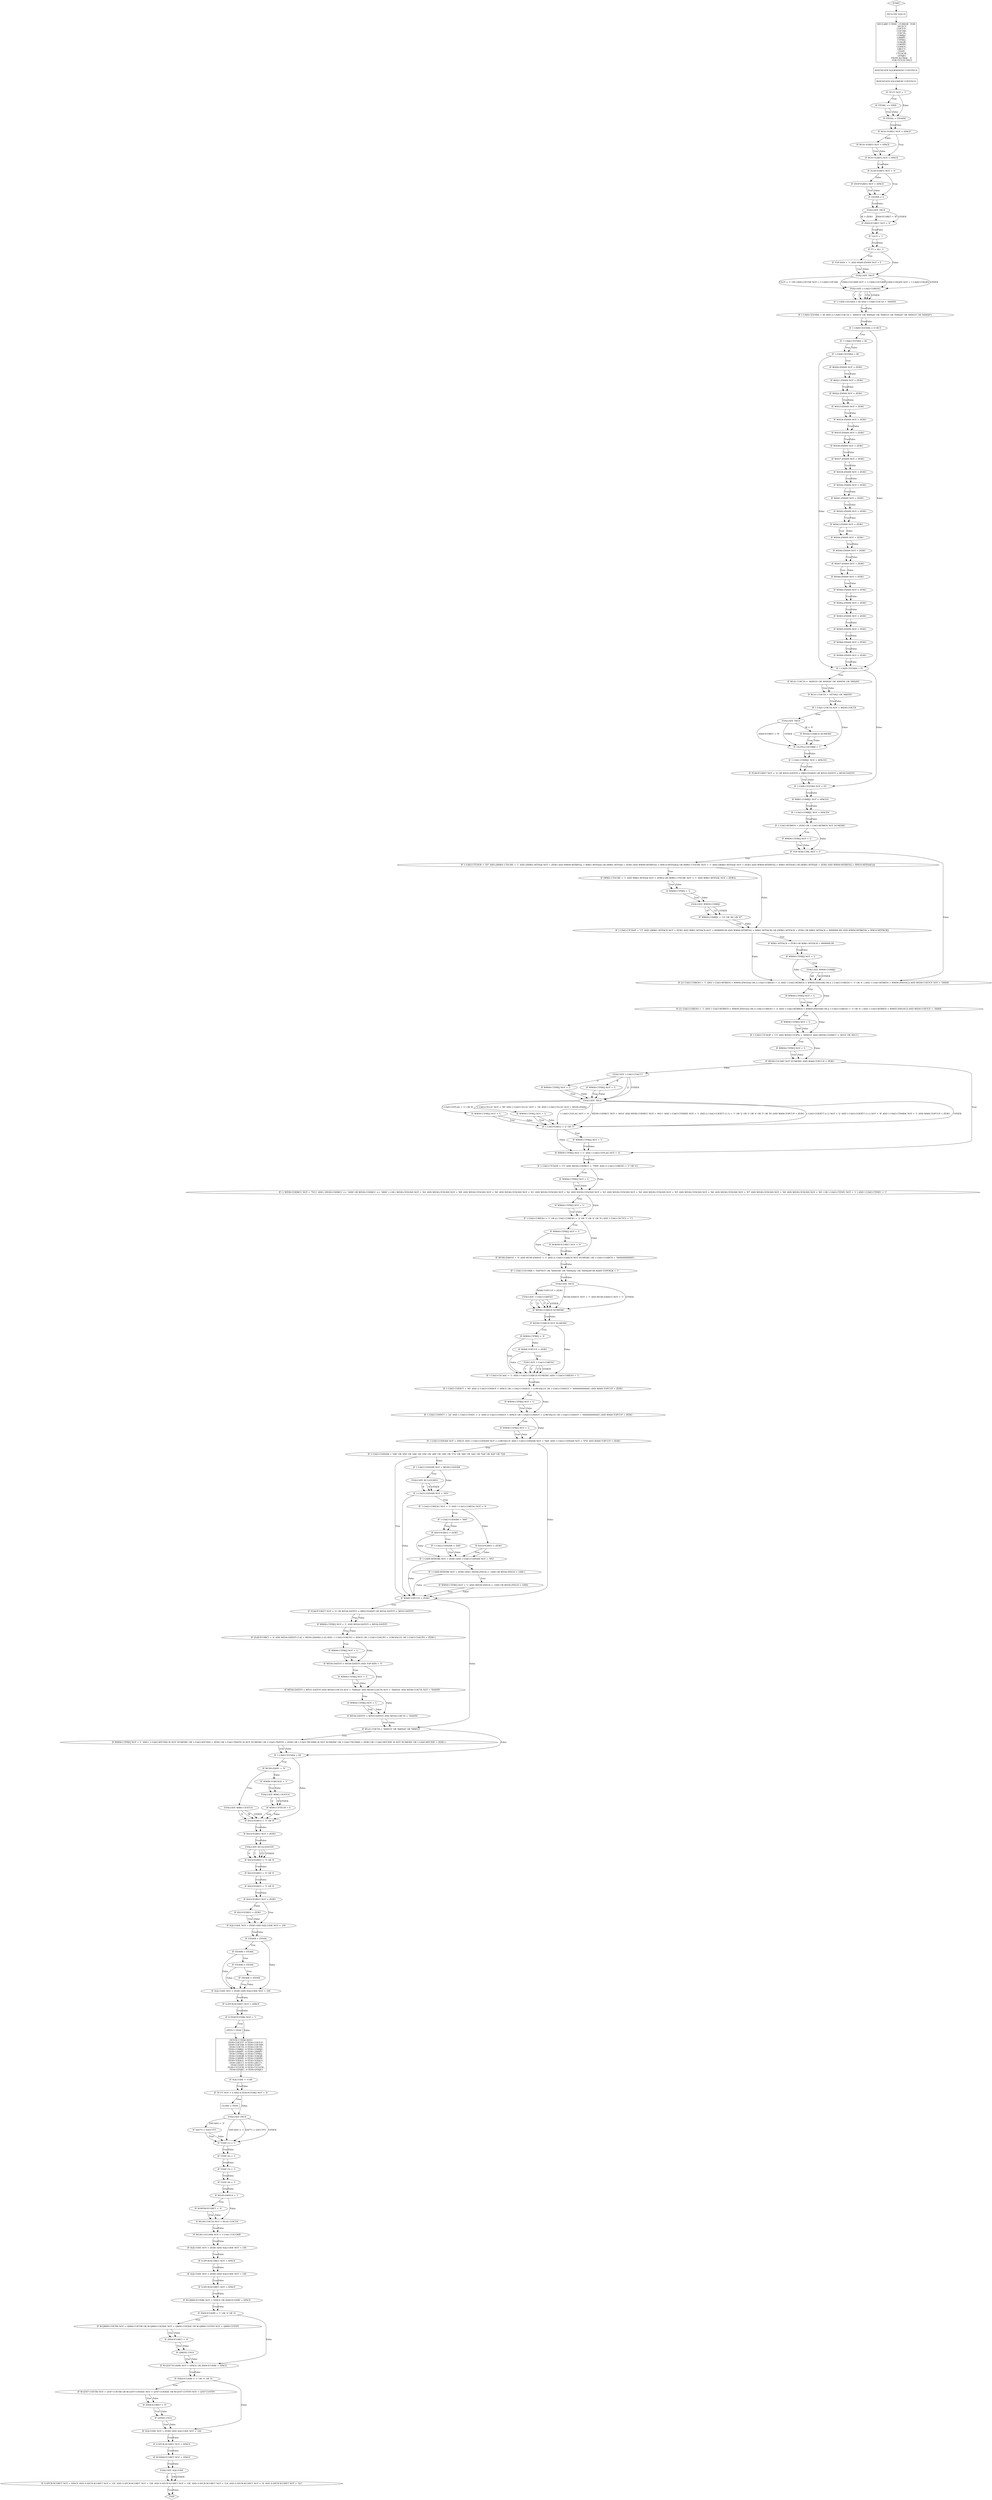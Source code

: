 digraph "ALCP519V1.COB" {
	node [shape=diamond]
	465 [label=START]
	node [shape=box]
	0 [label="INCLUDE SQLCA"]
	node [shape=box]
	1 [label="DECLARE C-TE00   CURSOR   FOR
                 SELECT
                 COETCF ,
                 COETAB ,
                 COICTA ,
                 COMRJ1 ,
                 LIMRPC ,
                 CTPREJ ,
                 CEREJR ,
                 CORNIV ,
                 CEBAO1 ,
                 LIBCCT ,
                 CEDIT ,
                 CTCOCM ,
                 QTNJE1
               FROM ALCMAJ    A
                 FOR FETCH ONLY"]
	node [shape=box]
	2 [label="WHENEVER SQLWARNING CONTINUE"]
	node [shape=box]
	3 [label="WHENEVER SQLERROR CONTINUE"]
	node [shape=ellipse]
	4 [label="IF TE-FT NOT = '1'"]
	node [shape=ellipse]
	5 [label="IF ITE00L <= 0500"]
	node [shape=ellipse]
	8 [label="IF ITE00L > ITE00M"]
	node [shape=ellipse]
	10 [label="IF BC01-YGREG NOT = SPACE"]
	node [shape=ellipse]
	12 [label="IF BC01-YGREG NOT = SPACE"]
	node [shape=ellipse]
	16 [label="IF BC01-YGREG NOT = SPACE"]
	node [shape=ellipse]
	19 [label="IF ZL9Z-YGREG NOT = 'A'"]
	node [shape=ellipse]
	21 [label="IF Z93P-YGREG NOT = SPACE"]
	node [shape=ellipse]
	24 [label="IF ITE00R > 0"]
	node [shape=ellipse]
	27 [label="EVALUATE TRUE"]
	node [shape=ellipse]
	32 [label="IF Z004-YCORET NOT = '0'"]
	node [shape=ellipse]
	34 [label="IF UA-FI = '1'"]
	node [shape=ellipse]
	37 [label="IF FT = ALL '1'"]
	node [shape=ellipse]
	38 [label="IF TOP-ANN = '1' AND WA00-ZN009 NOT = 0"]
	node [shape=ellipse]
	41 [label="EVALUATE TRUE"]
	node [shape=ellipse]
	47 [label="EVALUATE 1-UA43-CORESO"]
	node [shape=ellipse]
	54 [label="IF 1-UA00-CEENRA = 00 AND 1-UA40-COICTA = '500050'"]
	node [shape=ellipse]
	56 [label="IF 1-UA00-CEENRA = 00 AND (1-UA40-COICTA = '400010' OR '400020' OR '500010' OR '500020' OR '600010' OR '600020')"]
	node [shape=ellipse]
	58 [label="IF 1-UA00-CEENRA = 0 OR 9"]
	node [shape=ellipse]
	59 [label="IF 1-UA00-CEENRA = 00"]
	node [shape=ellipse]
	111 [label="IF 1-UA00-CEENRA = 01"]
	node [shape=ellipse]
	62 [label="IF 1-UA00-CEENRA = 09"]
	node [shape=ellipse]
	112 [label="IF WL41-COICTA = '400010' OR '400020' OR '400050' OR '980260'"]
	node [shape=ellipse]
	134 [label="IF 1-UA00-CEENRA NOT = 03"]
	node [shape=ellipse]
	63 [label="IF WH20-ZN009 NOT = ZERO"]
	node [shape=ellipse]
	115 [label="IF WL41-COICTA = '057942' OR '988550'"]
	node [shape=ellipse]
	136 [label="IF WB61-COMRJ1 NOT = SPACES"]
	node [shape=ellipse]
	65 [label="IF WH21-ZN009 NOT = ZERO"]
	node [shape=ellipse]
	118 [label="IF 1-UA41-COICTA NOT = WE00-COICTA"]
	node [shape=ellipse]
	138 [label="IF 1-UA43-COMRJ1 NOT = SPACES"]
	node [shape=ellipse]
	67 [label="IF WH22-ZN009 NOT = ZERO"]
	node [shape=ellipse]
	119 [label="EVALUATE TRUE"]
	node [shape=ellipse]
	127 [label="IF UA-PE2-COCOMR = '1'"]
	node [shape=ellipse]
	140 [label="IF 1-UA43-MTBRT4 = ZERO OR 1-UA43-MTBRT4 NOT NUMERIC"]
	node [shape=ellipse]
	69 [label="IF WH33-ZN009 NOT = ZERO"]
	node [shape=ellipse]
	121 [label="IF WE00-COARCD NUMERIC"]
	node [shape=ellipse]
	129 [label="IF 1-UA41-COMRJ1 NOT = SPACES"]
	node [shape=ellipse]
	141 [label="IF WW00-CTPREJ NOT = 'L'"]
	node [shape=ellipse]
	144 [label="IF TOP-NON-CTRL NOT = '1'"]
	node [shape=ellipse]
	71 [label="IF WH34-ZN009 NOT = ZERO"]
	node [shape=ellipse]
	131 [label="IF ZL66-YCORET NOT = 'A' OR WE03-DATEFI > 9B02-YDABAT OR WE03-DATEFI < WE00-DATEFI"]
	node [shape=ellipse]
	145 [label="IF 1-UA43-CTCDOP = 'DT' AND ((WB61-CTSURE = '1' AND ((WB61-MTFAAI NOT = ZERO AND WW00-MTBRT42 > WB61-MTFAAI) OR (WB61-MTFAAI = ZERO AND WW00-MTBRT42 > WW10-MTFAAI))) OR (WB61-CTSURE NOT = '1' AND ((WB61-MTFAAE NOT = ZERO AND WW00-MTBRT42 > WB61-MTFAAE) OR (WB61-MTFAAE = ZERO AND WW00-MTBRT42 > WW10-MTFAAE))))"]
	node [shape=ellipse]
	172 [label="IF ((1-UA43-CORESO = '1' AND 1-UA43-MTBRT4 < WW00-ZN016A) OR (1-UA43-CORESO = '2' AND 1-UA43-MTBRT4 < WW00-ZN016B) OR (( 1-UA43-CORESO = '3' OR '4' ) AND 1-UA43-MTBRT4 < WW00-ZN016C)) AND WE00-COETCF NOT = '30004'"]
	node [shape=ellipse]
	73 [label="IF WH35-ZN009 NOT = ZERO"]
	node [shape=ellipse]
	146 [label="IF (WB61-CTSURE = '1' AND WB61-MTFAAI NOT = ZERO) OR (WB61-CTSURE NOT = '1' AND WB61-MTFAAE NOT = ZERO)"]
	node [shape=ellipse]
	159 [label="IF 1-UA43-CTCDOP = 'CT' AND ((WB61-MTFACR NOT = ZERO AND WB61-MTFACR NOT = 9999999.99 AND WW00-MTBRT42 > WB61-MTFACR) OR ((WB61-MTFACR = ZERO OR WB61-MTFACR = 9999999.99) AND WW00-MTBRT42 > WW10-MTFACR))"]
	node [shape=ellipse]
	173 [label="IF WW00-CTPREJ NOT = 'L'"]
	node [shape=ellipse]
	176 [label="IF ((1-UA43-CORESO = '1' AND 1-UA43-MTBRT4 < WW05-ZN016A) OR (1-UA43-CORESO = '2' AND 1-UA43-MTBRT4 < WW05-ZN016B) OR (( 1-UA43-CORESO = '3' OR '4' ) AND 1-UA43-MTBRT4 < WW05-ZN016C)) AND WE00-COETCF = '30004'"]
	node [shape=ellipse]
	75 [label="IF WH36-ZN009 NOT = ZERO"]
	node [shape=ellipse]
	149 [label="IF WW00-CTPREJ = 'L'"]
	node [shape=ellipse]
	160 [label="IF WB61-MTFACR = ZERO OR WB61-MTFACR = 9999999.99"]
	node [shape=ellipse]
	177 [label="IF WW00-CTPREJ NOT = 'L'"]
	node [shape=ellipse]
	180 [label="IF 1-UA43-CTCDOP = 'CT' AND WE00-CTOPI2 = '000014' AND (WE00-CODMCC = '6010' OR '6011')"]
	node [shape=ellipse]
	77 [label="IF WH37-ZN009 NOT = ZERO"]
	node [shape=ellipse]
	151 [label="EVALUATE WW00-COMRJ1"]
	node [shape=ellipse]
	163 [label="IF WW00-CTPREJ NOT = 'L'"]
	node [shape=ellipse]
	181 [label="IF WW00-CTPREJ NOT = 'L'"]
	node [shape=ellipse]
	184 [label="IF WE00-COCART NOT NUMERIC AND WA00-TOPCUP = ZERO"]
	node [shape=ellipse]
	79 [label="IF WH38-ZN009 NOT = ZERO"]
	node [shape=ellipse]
	156 [label="IF WW00-COMRJ1 = '33' OR '46' OR '47'"]
	node [shape=ellipse]
	164 [label="EVALUATE WW00-COMRJ1"]
	node [shape=ellipse]
	186 [label="EVALUATE 1-UA43-COACCT"]
	node [shape=ellipse]
	213 [label="IF WW00-CTPREJ NOT = 'L' AND 1-UA43-CEPLAG NOT = 'A'"]
	node [shape=ellipse]
	81 [label="IF WH40-ZN009 NOT = ZERO"]
	node [shape=ellipse]
	189 [label="IF WW00-CTPREJ NOT = 'L'"]
	node [shape=ellipse]
	192 [label="IF WW00-CTPREJ NOT = 'L'"]
	node [shape=ellipse]
	196 [label="EVALUATE TRUE"]
	node [shape=ellipse]
	215 [label="IF 1-UA43-CTCDOP = 'CT' AND WE00-CODMCC = '7995' AND (1-UA43-CORESO = '3' OR '4')"]
	node [shape=ellipse]
	83 [label="IF WH41-ZN009 NOT = ZERO"]
	node [shape=ellipse]
	198 [label="IF WW00-CTPREJ NOT = 'L'"]
	node [shape=ellipse]
	204 [label="IF WW00-CTPREJ NOT = 'L'"]
	node [shape=ellipse]
	208 [label="IF 1-UA43-YGREG = '2' OR '5'"]
	node [shape=ellipse]
	216 [label="IF WW00-CTPREJ NOT = 'L'"]
	node [shape=ellipse]
	219 [label="IF ( ( WE00-CODMCC NOT = '7011' AND ( WE00-CODMCC <= '3499' OR WE00-CODMCC >= '3800' ) ) OR ( WE00-CENOSH NOT = 'XA' AND WE00-CENOSH NOT = 'XB' AND WE00-CENOSH NOT = 'X0' AND WE00-CENOSH NOT = 'X1' AND WE00-CENOSH NOT = 'X2' AND WE00-CENOSH NOT = 'X3' AND WE00-CENOSH NOT = 'X4' AND WE00-CENOSH NOT = 'X5' AND WE00-CENOSH NOT = 'X6' AND WE00-CENOSH NOT = 'X7' AND WE00-CENOSH NOT = 'X8' AND WE00-CENOSH NOT = 'X9' ) OR 1-UA43-CTFATC NOT = '1' ) AND 1-UA43-CTFATC = '1'"]
	node [shape=ellipse]
	85 [label="IF WH42-ZN009 NOT = ZERO"]
	node [shape=ellipse]
	209 [label="IF WW00-CTPREJ NOT = 'L'"]
	node [shape=ellipse]
	220 [label="IF WW00-CTPREJ NOT = 'L'"]
	node [shape=ellipse]
	223 [label="IF 1-UA43-CORESO = '1' OR ((1-UA43-CORESO = '2' OR '3' OR '4' OR '9') AND 1-UA43-CECTCL = '1')"]
	node [shape=ellipse]
	87 [label="IF WH43-ZN009 NOT = ZERO"]
	node [shape=ellipse]
	224 [label="IF WW00-CTPREJ NOT = 'L'"]
	node [shape=ellipse]
	229 [label="IF WC00-ZA001E = '0' AND WC00-ZA001F = '1' AND (1-UA43-COARCH NOT NUMERIC OR 1-UA43-COARCH = '000000000000')"]
	node [shape=ellipse]
	89 [label="IF WH44-ZN009 NOT = ZERO"]
	node [shape=ellipse]
	225 [label="IF W-WI00-YCORET NOT = '0'"]
	node [shape=ellipse]
	232 [label="IF 1-UA43-COCOMR = '5007815' OR '5009166' OR '5009242' OR '5009246'OR WA00-TOPEXGK = '1'"]
	node [shape=ellipse]
	91 [label="IF WH46-ZN009 NOT = ZERO"]
	node [shape=ellipse]
	234 [label="EVALUATE TRUE"]
	node [shape=ellipse]
	93 [label="IF WH47-ZN009 NOT = ZERO"]
	node [shape=ellipse]
	237 [label="EVALUATE 1-UA43-CORESO"]
	node [shape=ellipse]
	246 [label="IF WE00-COARCH NUMERIC"]
	node [shape=ellipse]
	95 [label="IF WH48-ZN009 NOT = ZERO"]
	node [shape=ellipse]
	248 [label="IF WE00-COARCH NOT NUMERIC"]
	node [shape=ellipse]
	97 [label="IF WH60-ZN009 NOT = ZERO"]
	node [shape=ellipse]
	249 [label="IF WW00-CTPREJ = 'S'"]
	node [shape=ellipse]
	263 [label="IF 1-UA43-CECAAC = '1' AND 1-UA43-COARCH NUMERIC AND 1-UA43-CORESO = '1'"]
	node [shape=ellipse]
	99 [label="IF WH62-ZN009 NOT = ZERO"]
	node [shape=ellipse]
	251 [label="IF WA00-TOPCUP = ZERO"]
	node [shape=ellipse]
	265 [label="IF 1-UA43-COERTT = '80' AND (1-UA43-CONDOT = SPACE OR 1-UA43-CONDOT = LOW-VALUE OR 1-UA43-CONDOT = '000000000000') AND WA00-TOPCUP = ZERO"]
	node [shape=ellipse]
	101 [label="IF WH63-ZN009 NOT = ZERO"]
	node [shape=ellipse]
	252 [label="EVALUATE 1-UA43-CORESO"]
	node [shape=ellipse]
	266 [label="IF WW00-CTPREJ NOT = 'L'"]
	node [shape=ellipse]
	269 [label="IF 1-UA43-COERTT = '24' AND 1-UA43-CTFATC = '2' AND (1-UA43-CONDOT = SPACE OR 1-UA43-CONDOT = LOW-VALUE OR 1-UA43-CONDOT = '000000000000') AND WA00-TOPCUP = ZERO"]
	node [shape=ellipse]
	103 [label="IF WH65-ZN009 NOT = ZERO"]
	node [shape=ellipse]
	270 [label="IF WW00-CTPREJ NOT = 'L'"]
	node [shape=ellipse]
	273 [label="IF 1-UA43-CODVAM NOT = SPACE AND 1-UA43-CODVAM NOT = LOW-VALUE AND 1-UA43-CODVAM NOT = '000' AND 1-UA43-CODVAM NOT = '978' AND WA00-TOPCUP = ZERO"]
	node [shape=ellipse]
	105 [label="IF WH66-ZN009 NOT = ZERO"]
	node [shape=ellipse]
	274 [label="IF 1-UA43-CODVAM = '040' OR '056' OR '246' OR '250' OR '280' OR '300' OR '372' OR '380' OR '442' OR '528' OR '620' OR '724'"]
	node [shape=ellipse]
	307 [label="IF WA00-TOPCUP = ZERO"]
	node [shape=ellipse]
	107 [label="IF WH68-ZN009 NOT = ZERO"]
	node [shape=ellipse]
	276 [label="IF 1-UA43-CODVAM NOT = WE00-CODVAM"]
	node [shape=ellipse]
	308 [label="IF ZL66-YCORET NOT = 'A' OR WE04-DATEFI > 9B02-YDABAT OR WE04-DATEFI > WE03-DATEFI"]
	node [shape=ellipse]
	327 [label="IF WL41-COICTA = '600010' OR '600020' OR '988810'"]
	node [shape=ellipse]
	277 [label="EVALUATE RC1A-YGREG"]
	node [shape=ellipse]
	283 [label="IF 1-UA43-CODVAM NOT = '953'"]
	node [shape=ellipse]
	310 [label="IF WW00-CTPREJ NOT = 'L' AND WE04-DATEFI > WE02-DATEFI"]
	node [shape=ellipse]
	328 [label="IF WW00-CTPREJ NOT = 'L' AND ( 1-UA43-MTCIND IS NOT NUMERIC OR 1-UA43-MTCIND = ZERO OR 1-UA43-TXINTD IS NOT NUMERIC OR 1-UA43-TXINTD = ZERO OR 1-UA43-TXCHMD IS NOT NUMERIC OR 1-UA43-TXCHMD = ZERO OR 1-UA43-MTCINE IS NOT NUMERIC OR 1-UA43-MTCINE = ZERO )"]
	node [shape=ellipse]
	331 [label="IF 1-UA00-CEENRA = 08"]
	node [shape=ellipse]
	284 [label="IF 1-UA43-CORESO NOT = '3' AND 1-UA43-CORESO NOT = '4'"]
	node [shape=ellipse]
	312 [label="IF ZL66-YCORET = 'A' AND WE04-DATEFI (1:6) > WE00-ZA008A (1:6) AND ( 1-UA43-COAUPO = SPACE OR 1-UA43-COAUPO = LOW-VALUE OR 1-UA43-COAUPO = ZERO )"]
	node [shape=ellipse]
	332 [label="IF WC00-ZA001 = 'N'"]
	node [shape=ellipse]
	350 [label="IF RA10-YGREG = '5' OR '6'"]
	node [shape=ellipse]
	285 [label="IF 1-UA43-CODVAM = '840'"]
	node [shape=ellipse]
	295 [label="IF RA10-YGREG = ZERO"]
	node [shape=ellipse]
	313 [label="IF WW00-CTPREJ NOT = 'L'"]
	node [shape=ellipse]
	316 [label="IF WE04-DATEFI < WE00-DATEFI AND TOP-ANN = '0'"]
	node [shape=ellipse]
	333 [label="EVALUATE WB61-CESTUA"]
	node [shape=ellipse]
	339 [label="IF WWRV-FORCAGE = '1'"]
	node [shape=ellipse]
	352 [label="IF RA10-YGREG NOT = ZERO"]
	node [shape=ellipse]
	288 [label="IF RA10-YGREG = ZERO"]
	node [shape=ellipse]
	298 [label="IF 1-UA00-MTBTR6 NOT = ZERO AND 1-UA43-CODVAM NOT = '953'"]
	node [shape=ellipse]
	317 [label="IF WW00-CTPREJ NOT = 'L'"]
	node [shape=ellipse]
	320 [label="IF WE04-DATEFI < WE01-DATEFI AND WE00-COICTA NOT = '500020' AND WE00-COICTA NOT = '500030' AND WE00-COICTA NOT = '500050'"]
	node [shape=ellipse]
	341 [label="EVALUATE WB61-CESTUA"]
	node [shape=ellipse]
	354 [label="EVALUATE RC1A-QTDCDV"]
	node [shape=ellipse]
	289 [label="IF 1-UA43-CODVAM = '840'"]
	node [shape=ellipse]
	299 [label="IF 1-UA00-MTBTR6 NOT = ZERO AND ( WE00-ZNS18 < -1000 OR WE00-ZNS18 > 1000 )"]
	node [shape=ellipse]
	321 [label="IF WW00-CTPREJ NOT = 'L'"]
	node [shape=ellipse]
	324 [label="IF WE04-DATEFI < WE05-DATEFI AND WE00-COICTA = '500050'"]
	node [shape=ellipse]
	346 [label="IF WD01-CPTEUR = 0"]
	node [shape=ellipse]
	361 [label="IF RA10-YGREG = '5' OR '6'"]
	node [shape=ellipse]
	300 [label="IF WW00-CTPREJ NOT = 'L' AND (WE00-ZNS18 < -1000 OR WE00-ZNS18 > 1000)"]
	node [shape=ellipse]
	363 [label="IF RA10-YGREG = '5' OR '6'"]
	node [shape=ellipse]
	365 [label="IF RA10-YGREG = '5' OR '6'"]
	node [shape=ellipse]
	367 [label="IF RA10-YGREG NOT = ZERO"]
	node [shape=ellipse]
	369 [label="IF RA10-YGREG = ZERO"]
	node [shape=ellipse]
	373 [label="IF SQLCODE NOT = ZERO AND SQLCODE NOT = 100"]
	node [shape=ellipse]
	375 [label="IF ITE00R > ITE00L"]
	node [shape=ellipse]
	376 [label="IF ITE00R > ITE00L"]
	node [shape=ellipse]
	383 [label="IF SQLCODE NOT = ZERO AND SQLCODE NOT = 100"]
	node [shape=ellipse]
	377 [label="IF ITE00R > ITE00L"]
	node [shape=ellipse]
	385 [label="IF S-SPCB-XCORET NOT = SPACE"]
	node [shape=ellipse]
	378 [label="IF ITE00R > ITE00L"]
	node [shape=ellipse]
	387 [label="IF 9-TE00-YCFDB2 NOT = '1'"]
	node [shape=box]
	388 [label="OPEN C-TE00"]
	node [shape=box]
	390 [label="FETCH C-TE00 INTO
               :TE00-COETCF :V-TE00-COETCF ,
               :TE00-COETAB :V-TE00-COETAB ,
               :TE00-COICTA :V-TE00-COICTA ,
               :TE00-COMRJ1 :V-TE00-COMRJ1 ,
               :TE00-LIMRPC :V-TE00-LIMRPC ,
               :TE00-CTPREJ :V-TE00-CTPREJ ,
               :TE00-CEREJR :V-TE00-CEREJR ,
               :TE00-CORNIV :V-TE00-CORNIV ,
               :TE00-CEBAO1 :V-TE00-CEBAO1 ,
               :TE00-LIBCCT :V-TE00-LIBCCT ,
               :TE00-CEDIT :V-TE00-CEDIT ,
               :TE00-CTCOCM :V-TE00-CTCOCM ,
               :TE00-QTNJE1 :V-TE00-QTNJE1"]
	node [shape=ellipse]
	391 [label="IF SQLCODE = +100"]
	node [shape=ellipse]
	393 [label="IF TE-FT NOT = 0 AND 9-TE00-YCFDB2 NOT = '0'"]
	node [shape=box]
	394 [label="CLOSE C-TE00"]
	node [shape=ellipse]
	396 [label="EVALUATE TRUE"]
	node [shape=ellipse]
	399 [label="IF DAT73 < DAT-CTYT"]
	node [shape=ellipse]
	405 [label="IF T-DAT (1) = '1'"]
	node [shape=ellipse]
	407 [label="IF T-DAT (2) = '1'"]
	node [shape=ellipse]
	409 [label="IF T-DAT (3) = '1'"]
	node [shape=ellipse]
	411 [label="IF T-DAT (4) = '1'"]
	node [shape=ellipse]
	413 [label="IF WL00-ZA001A = '1'"]
	node [shape=ellipse]
	414 [label="IF W-WP00-YCORET = 'A'"]
	node [shape=ellipse]
	418 [label="IF WL00-COICTA NOT = WL41-COICTA"]
	node [shape=ellipse]
	420 [label="IF WL00-COCOMR NOT = 1-UA41-COCOMR"]
	node [shape=ellipse]
	422 [label="IF SQLCODE NOT = ZERO AND SQLCODE NOT = 100"]
	node [shape=ellipse]
	424 [label="IF S-SPCB-XCORET NOT = SPACE"]
	node [shape=ellipse]
	426 [label="IF SQLCODE NOT = ZERO AND SQLCODE NOT = 100"]
	node [shape=ellipse]
	428 [label="IF S-SPCB-XCORET NOT = SPACE"]
	node [shape=ellipse]
	430 [label="IF W-QM00-YCOSRV NOT = SPACE OR Z004-YCOSRV = SPACE"]
	node [shape=ellipse]
	432 [label="IF Z004-YCOSRV = '1' OR 'A' OR 'D'"]
	node [shape=ellipse]
	433 [label="IF W-QM00-COETBI NOT = QM00-COETBI OR W-QM00-COEXSE NOT = QM00-COEXSE OR W-QM00-COTYPI NOT = QM00-COTYPI"]
	node [shape=ellipse]
	441 [label="IF W-QT47-YCOSRV NOT = SPACE OR Z004-YCOSRV = SPACE"]
	node [shape=ellipse]
	435 [label="IF Z004-YCORET = '0'"]
	node [shape=ellipse]
	443 [label="IF Z004-YCOSRV = '1' OR 'A' OR 'D'"]
	node [shape=ellipse]
	438 [label="IF QMER1-U914"]
	node [shape=ellipse]
	444 [label="IF W-QT47-COETBI NOT = QT47-COETBI OR W-QT47-COEXSE NOT = QT47-COEXSE OR W-QT47-COTYPI NOT = QT47-COTYPI"]
	node [shape=ellipse]
	452 [label="IF SQLCODE NOT = ZERO AND SQLCODE NOT = 100"]
	node [shape=ellipse]
	446 [label="IF Z004-YCORET = '0'"]
	node [shape=ellipse]
	454 [label="IF S-SPCB-XCORET NOT = SPACE"]
	node [shape=ellipse]
	449 [label="IF QTER1-U914"]
	node [shape=ellipse]
	456 [label="IF W-DD00-YCORET NOT = SPACE"]
	node [shape=ellipse]
	458 [label="EVALUATE SQLCODE"]
	node [shape=ellipse]
	463 [label="IF S-SPCB-XCORET NOT = SPACE AND S-SPCB-XCORET NOT = 'GE' AND S-SPCB-XCORET NOT = 'GB' AND S-SPCB-XCORET NOT = 'GK' AND S-SPCB-XCORET NOT = 'GA' AND S-SPCB-XCORET NOT = 'II' AND S-SPCB-XCORET NOT = 'GG'"]
	node [shape=diamond]
	741 [label=END]
	465 -> 0
	0 -> 1
	1 -> 2
	2 -> 3
	3 -> 4
	4 -> 5 [label=True]
	4 -> 8 [label=False]
	5 -> 8 [label=True]
	5 -> 8 [label=False]
	8 -> 10 [label=True]
	8 -> 10 [label=False]
	10 -> 16 [label=True]
	10 -> 12 [label=False]
	12 -> 16 [label=True]
	12 -> 16 [label=False]
	16 -> 19 [label=True]
	16 -> 19 [label=False]
	19 -> 24 [label=True]
	19 -> 21 [label=False]
	21 -> 24 [label=True]
	21 -> 24 [label=False]
	24 -> 27 [label=True]
	24 -> 27 [label=False]
	27 -> 32 [label="IK = ZERO"]
	27 -> 32 [label="Z004-YCORET = 'B'"]
	27 -> 32 [label=OTHER]
	32 -> 34 [label=True]
	32 -> 34 [label=False]
	34 -> 37 [label=True]
	34 -> 37 [label=False]
	37 -> 38 [label=True]
	37 -> 41 [label=False]
	38 -> 41 [label=True]
	38 -> 41 [label=False]
	41 -> 47 [label="UA-FI = '1' OR UA00-COETAB NOT = 1-UA00-COETAB"]
	41 -> 47 [label="UA00-COCOMR NOT = 1-UA00-COCOMR"]
	41 -> 47 [label="UA00-COSQF6 NOT = 1-UA00-COSQF6"]
	41 -> 47 [label=OTHER]
	47 -> 54 [label="'1'"]
	47 -> 54 [label="'2'"]
	47 -> 54 [label="'3'"]
	47 -> 54 [label="'4'"]
	47 -> 54 [label=OTHER]
	54 -> 56 [label=True]
	54 -> 56 [label=False]
	56 -> 58 [label=True]
	56 -> 58 [label=False]
	58 -> 59 [label=True]
	58 -> 111 [label=False]
	59 -> 62 [label=True]
	59 -> 62 [label=False]
	111 -> 112 [label=True]
	111 -> 134 [label=False]
	62 -> 63 [label=True]
	62 -> 111 [label=False]
	112 -> 115 [label=True]
	112 -> 115 [label=False]
	134 -> 136 [label=True]
	134 -> 136 [label=False]
	63 -> 65 [label=True]
	63 -> 65 [label=False]
	115 -> 118 [label=True]
	115 -> 118 [label=False]
	136 -> 138 [label=True]
	136 -> 138 [label=False]
	65 -> 67 [label=True]
	65 -> 67 [label=False]
	118 -> 119 [label=True]
	118 -> 127 [label=False]
	138 -> 140 [label=True]
	138 -> 140 [label=False]
	67 -> 69 [label=True]
	67 -> 69 [label=False]
	119 -> 121 [label="IK = '0'"]
	119 -> 127 [label="Z004-YCORET = 'B'"]
	119 -> 127 [label=OTHER]
	127 -> 129 [label=True]
	127 -> 129 [label=False]
	140 -> 141 [label=True]
	140 -> 144 [label=False]
	69 -> 71 [label=True]
	69 -> 71 [label=False]
	121 -> 127 [label=True]
	121 -> 127 [label=False]
	129 -> 131 [label=True]
	129 -> 131 [label=False]
	141 -> 144 [label=True]
	141 -> 144 [label=False]
	144 -> 145 [label=True]
	144 -> 172 [label=False]
	71 -> 73 [label=True]
	71 -> 73 [label=False]
	131 -> 134 [label=True]
	131 -> 134 [label=False]
	145 -> 146 [label=True]
	145 -> 159 [label=False]
	172 -> 173 [label=True]
	172 -> 176 [label=False]
	73 -> 75 [label=True]
	73 -> 75 [label=False]
	146 -> 149 [label=True]
	146 -> 149 [label=False]
	159 -> 160 [label=True]
	159 -> 172 [label=False]
	173 -> 176 [label=True]
	173 -> 176 [label=False]
	176 -> 177 [label=True]
	176 -> 180 [label=False]
	75 -> 77 [label=True]
	75 -> 77 [label=False]
	149 -> 151 [label=True]
	149 -> 151 [label=False]
	160 -> 163 [label=True]
	160 -> 163 [label=False]
	177 -> 180 [label=True]
	177 -> 180 [label=False]
	180 -> 181 [label=True]
	180 -> 184 [label=False]
	77 -> 79 [label=True]
	77 -> 79 [label=False]
	151 -> 156 [label="'47'"]
	151 -> 156 [label="'33'"]
	151 -> 156 [label=OTHER]
	163 -> 164 [label=True]
	163 -> 172 [label=False]
	181 -> 184 [label=True]
	181 -> 184 [label=False]
	184 -> 213 [label=True]
	184 -> 186 [label=False]
	79 -> 81 [label=True]
	79 -> 81 [label=False]
	156 -> 159 [label=True]
	156 -> 159 [label=False]
	164 -> 172 [label="'48'"]
	164 -> 172 [label="'46'"]
	164 -> 172 [label=OTHER]
	186 -> 196 [label="'2'"]
	186 -> 189 [label="'3'"]
	186 -> 192 [label="'8'"]
	186 -> 196 [label=OTHER]
	213 -> 215 [label=True]
	213 -> 215 [label=False]
	81 -> 83 [label=True]
	81 -> 83 [label=False]
	189 -> 196 [label=True]
	189 -> 196 [label=False]
	192 -> 196 [label=True]
	192 -> 196 [label=False]
	196 -> 198 [label="1-UA43-CEPLAG = 'C' OR 'R'"]
	196 -> 208 [label="1-UA43-CEPLAG NOT = 'A'"]
	196 -> 208 [label="WE00-CODMCC NOT = '6010' AND WE00-CODMCC NOT = '6011' AND 1-UA43-CTSMDE NOT = '1' AND (1-UA43-COERTT (1:1) = '1' OR '2' OR '3' OR '4' OR '5' OR 'B') AND WA00-TOPCUP = ZERO"]
	196 -> 208 [label="1-UA43-COERTT (1:1) NOT = '2' AND 1-UA43-COERTT (1:1) NOT = 'B' AND 1-UA43-CTSMDE NOT = '1' AND WA00-TOPCUP = ZERO"]
	196 -> 204 [label="1-UA43-CELGC NOT = '90' AND 1-UA43-CELGC NOT = '39' AND 1-UA43-CELGC NOT = WE00-ZN002"]
	196 -> 208 [label=OTHER]
	215 -> 216 [label=True]
	215 -> 219 [label=False]
	83 -> 85 [label=True]
	83 -> 85 [label=False]
	198 -> 208 [label=True]
	198 -> 208 [label=False]
	204 -> 208 [label=True]
	204 -> 208 [label=False]
	208 -> 209 [label=True]
	208 -> 213 [label=False]
	216 -> 219 [label=True]
	216 -> 219 [label=False]
	219 -> 220 [label=True]
	219 -> 223 [label=False]
	85 -> 87 [label=True]
	85 -> 87 [label=False]
	209 -> 213 [label=True]
	209 -> 213 [label=False]
	220 -> 223 [label=True]
	220 -> 223 [label=False]
	223 -> 224 [label=True]
	223 -> 229 [label=False]
	87 -> 89 [label=True]
	87 -> 89 [label=False]
	224 -> 225 [label=True]
	224 -> 229 [label=False]
	229 -> 232 [label=True]
	229 -> 232 [label=False]
	89 -> 91 [label=True]
	89 -> 91 [label=False]
	225 -> 229 [label=True]
	225 -> 229 [label=False]
	232 -> 234 [label=True]
	232 -> 234 [label=False]
	91 -> 93 [label=True]
	91 -> 93 [label=False]
	234 -> 246 [label="WC00-ZA001E NOT = '1' AND WC00-ZA001G NOT = '1'"]
	234 -> 237 [label="WA00-TOPCUP = ZERO"]
	234 -> 246 [label=OTHER]
	93 -> 95 [label=True]
	93 -> 95 [label=False]
	237 -> 246 [label="'1'"]
	237 -> 246 [label="'2'"]
	237 -> 246 [label="'3'"]
	237 -> 246 [label="'4'"]
	237 -> 246 [label=OTHER]
	246 -> 248 [label=True]
	246 -> 248 [label=False]
	95 -> 97 [label=True]
	95 -> 97 [label=False]
	248 -> 249 [label=True]
	248 -> 263 [label=False]
	97 -> 99 [label=True]
	97 -> 99 [label=False]
	249 -> 263 [label=True]
	249 -> 251 [label=False]
	263 -> 265 [label=True]
	263 -> 265 [label=False]
	99 -> 101 [label=True]
	99 -> 101 [label=False]
	251 -> 252 [label=True]
	251 -> 263 [label=False]
	265 -> 266 [label=True]
	265 -> 269 [label=False]
	101 -> 103 [label=True]
	101 -> 103 [label=False]
	252 -> 263 [label="'1'"]
	252 -> 263 [label="'2'"]
	252 -> 263 [label="'3'"]
	252 -> 263 [label="'4'"]
	252 -> 263 [label=OTHER]
	266 -> 269 [label=True]
	266 -> 269 [label=False]
	269 -> 270 [label=True]
	269 -> 273 [label=False]
	103 -> 105 [label=True]
	103 -> 105 [label=False]
	270 -> 273 [label=True]
	270 -> 273 [label=False]
	273 -> 274 [label=True]
	273 -> 307 [label=False]
	105 -> 107 [label=True]
	105 -> 107 [label=False]
	274 -> 307 [label=True]
	274 -> 276 [label=False]
	307 -> 308 [label=True]
	307 -> 327 [label=False]
	107 -> 111 [label=True]
	107 -> 111 [label=False]
	276 -> 277 [label=True]
	276 -> 283 [label=False]
	308 -> 310 [label=True]
	308 -> 310 [label=False]
	327 -> 328 [label=True]
	327 -> 331 [label=False]
	277 -> 283 [label="'8'"]
	277 -> 283 [label="'4'"]
	277 -> 283 [label=OTHER]
	283 -> 284 [label=True]
	283 -> 307 [label=False]
	310 -> 312 [label=True]
	310 -> 312 [label=False]
	328 -> 331 [label=True]
	328 -> 331 [label=False]
	331 -> 332 [label=True]
	331 -> 350 [label=False]
	284 -> 285 [label=True]
	284 -> 295 [label=False]
	312 -> 313 [label=True]
	312 -> 316 [label=False]
	332 -> 333 [label=True]
	332 -> 339 [label=False]
	350 -> 352 [label=True]
	350 -> 352 [label=False]
	285 -> 288 [label=True]
	285 -> 288 [label=False]
	295 -> 298 [label=True]
	295 -> 298 [label=False]
	313 -> 316 [label=True]
	313 -> 316 [label=False]
	316 -> 317 [label=True]
	316 -> 320 [label=False]
	333 -> 350 [label="'A'"]
	333 -> 350 [label="'R'"]
	333 -> 350 [label=OTHER]
	339 -> 341 [label=True]
	339 -> 341 [label=False]
	352 -> 354 [label=True]
	352 -> 354 [label=False]
	288 -> 289 [label=True]
	288 -> 298 [label=False]
	298 -> 299 [label=True]
	298 -> 307 [label=False]
	317 -> 320 [label=True]
	317 -> 320 [label=False]
	320 -> 321 [label=True]
	320 -> 324 [label=False]
	341 -> 346 [label="'A'"]
	341 -> 346 [label="'R'"]
	341 -> 346 [label=OTHER]
	354 -> 361 [label="'0'"]
	354 -> 361 [label="'1'"]
	354 -> 361 [label="'2'"]
	354 -> 361 [label="'3'"]
	354 -> 361 [label=OTHER]
	289 -> 298 [label=True]
	289 -> 298 [label=False]
	299 -> 300 [label=True]
	299 -> 307 [label=False]
	321 -> 324 [label=True]
	321 -> 324 [label=False]
	324 -> 327 [label=True]
	324 -> 327 [label=False]
	346 -> 350 [label=True]
	346 -> 350 [label=False]
	361 -> 363 [label=True]
	361 -> 363 [label=False]
	300 -> 307 [label=True]
	300 -> 307 [label=False]
	363 -> 365 [label=True]
	363 -> 365 [label=False]
	365 -> 367 [label=True]
	365 -> 367 [label=False]
	367 -> 373 [label=True]
	367 -> 369 [label=False]
	369 -> 373 [label=True]
	369 -> 373 [label=False]
	373 -> 375 [label=True]
	373 -> 375 [label=False]
	375 -> 376 [label=True]
	375 -> 383 [label=False]
	376 -> 377 [label=True]
	376 -> 383 [label=False]
	383 -> 385 [label=True]
	383 -> 385 [label=False]
	377 -> 378 [label=True]
	377 -> 383 [label=False]
	385 -> 387 [label=True]
	385 -> 387 [label=False]
	378 -> 383 [label=True]
	378 -> 383 [label=False]
	387 -> 388 [label=True]
	387 -> 390 [label=False]
	388 -> 390
	390 -> 391
	391 -> 393 [label=True]
	391 -> 393 [label=False]
	393 -> 394 [label=True]
	393 -> 396 [label=False]
	394 -> 396
	396 -> 405 [label="DAT-ADO < '1'"]
	396 -> 399 [label="DAT-ADO = '2'"]
	396 -> 405 [label="DAT73 < DAT-CTYT"]
	396 -> 405 [label=OTHER]
	399 -> 405 [label=True]
	399 -> 405 [label=False]
	405 -> 407 [label=True]
	405 -> 407 [label=False]
	407 -> 409 [label=True]
	407 -> 409 [label=False]
	409 -> 411 [label=True]
	409 -> 411 [label=False]
	411 -> 413 [label=True]
	411 -> 413 [label=False]
	413 -> 414 [label=True]
	413 -> 418 [label=False]
	414 -> 418 [label=True]
	414 -> 418 [label=False]
	418 -> 420 [label=True]
	418 -> 420 [label=False]
	420 -> 422 [label=True]
	420 -> 422 [label=False]
	422 -> 424 [label=True]
	422 -> 424 [label=False]
	424 -> 426 [label=True]
	424 -> 426 [label=False]
	426 -> 428 [label=True]
	426 -> 428 [label=False]
	428 -> 430 [label=True]
	428 -> 430 [label=False]
	430 -> 432 [label=True]
	430 -> 432 [label=False]
	432 -> 433 [label=True]
	432 -> 441 [label=False]
	433 -> 435 [label=True]
	433 -> 435 [label=False]
	441 -> 443 [label=True]
	441 -> 443 [label=False]
	435 -> 438 [label=True]
	435 -> 438 [label=False]
	443 -> 444 [label=True]
	443 -> 452 [label=False]
	438 -> 441 [label=True]
	438 -> 441 [label=False]
	444 -> 446 [label=True]
	444 -> 446 [label=False]
	452 -> 454 [label=True]
	452 -> 454 [label=False]
	446 -> 449 [label=True]
	446 -> 449 [label=False]
	454 -> 456 [label=True]
	454 -> 456 [label=False]
	449 -> 452 [label=True]
	449 -> 452 [label=False]
	456 -> 458 [label=True]
	456 -> 458 [label=False]
	458 -> 463 [label=0]
	458 -> 463 [label=100]
	458 -> 463 [label=OTHER]
	463 -> 741 [label=True]
	463 -> 741 [label=False]
}
